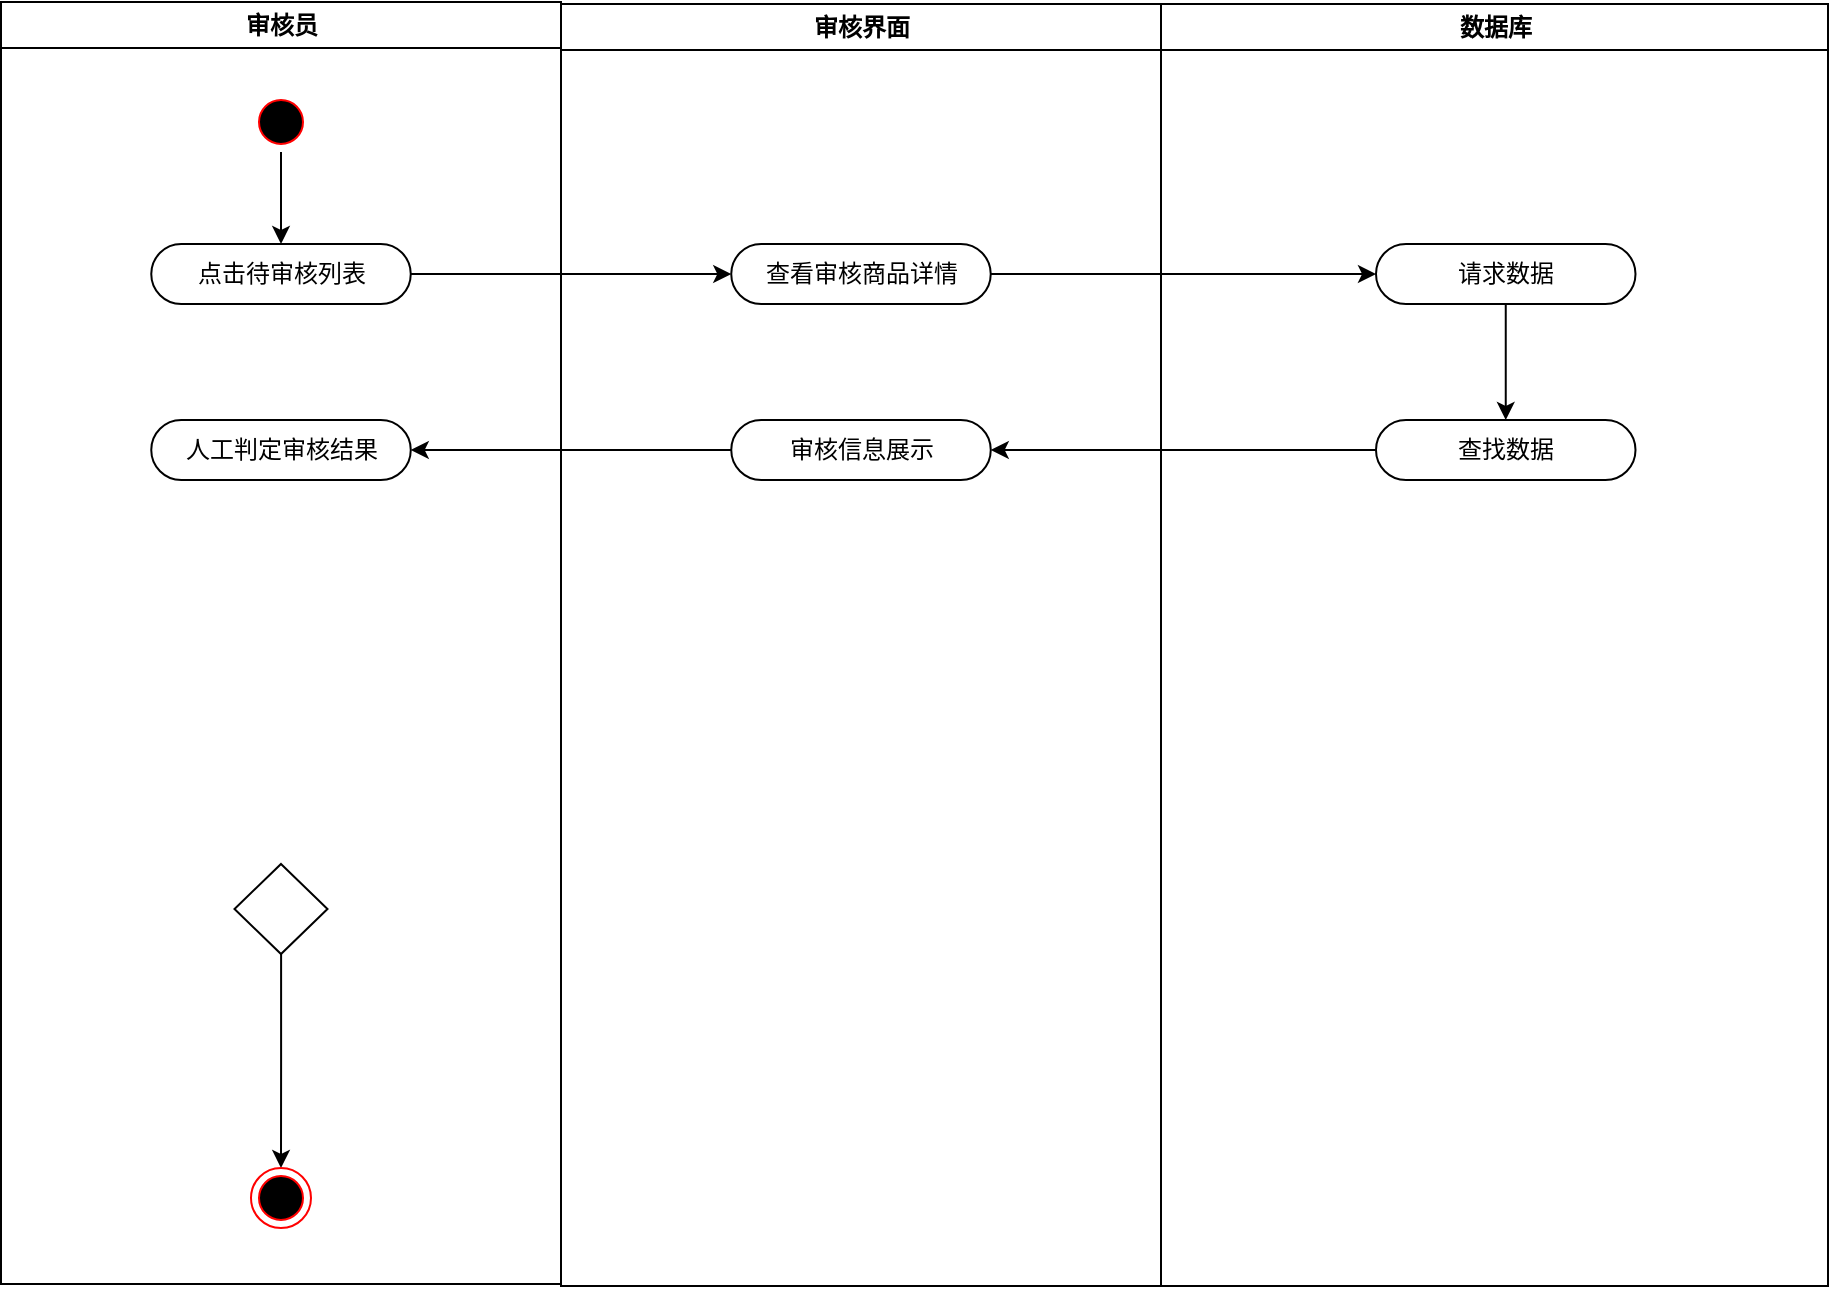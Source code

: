 <mxfile version="17.4.5" type="github">
  <diagram id="6xGwnu86eVit0k2IpueR" name="第 1 页">
    <mxGraphModel dx="1480" dy="796" grid="0" gridSize="10" guides="1" tooltips="1" connect="1" arrows="1" fold="1" page="1" pageScale="1" pageWidth="1169" pageHeight="827" math="0" shadow="0">
      <root>
        <mxCell id="0" />
        <mxCell id="1" parent="0" />
        <mxCell id="-UEfo5hr8E10zn6vk-s3-1" value="审核员" style="swimlane;whiteSpace=wrap" vertex="1" parent="1">
          <mxGeometry x="164.5" y="127" width="280" height="641" as="geometry" />
        </mxCell>
        <mxCell id="-UEfo5hr8E10zn6vk-s3-2" style="edgeStyle=orthogonalEdgeStyle;rounded=0;orthogonalLoop=1;jettySize=auto;html=1;entryX=0.5;entryY=0;entryDx=0;entryDy=0;" edge="1" parent="-UEfo5hr8E10zn6vk-s3-1" source="-UEfo5hr8E10zn6vk-s3-3" target="-UEfo5hr8E10zn6vk-s3-4">
          <mxGeometry relative="1" as="geometry" />
        </mxCell>
        <mxCell id="-UEfo5hr8E10zn6vk-s3-3" value="" style="ellipse;shape=startState;fillColor=#000000;strokeColor=#ff0000;" vertex="1" parent="-UEfo5hr8E10zn6vk-s3-1">
          <mxGeometry x="125" y="45" width="30" height="30" as="geometry" />
        </mxCell>
        <mxCell id="-UEfo5hr8E10zn6vk-s3-4" value="点击待审核列表" style="rounded=1;whiteSpace=wrap;html=1;arcSize=50;" vertex="1" parent="-UEfo5hr8E10zn6vk-s3-1">
          <mxGeometry x="75.13" y="121" width="129.75" height="30" as="geometry" />
        </mxCell>
        <mxCell id="-UEfo5hr8E10zn6vk-s3-8" style="edgeStyle=orthogonalEdgeStyle;rounded=0;orthogonalLoop=1;jettySize=auto;html=1;entryX=0.5;entryY=0;entryDx=0;entryDy=0;" edge="1" parent="-UEfo5hr8E10zn6vk-s3-1" source="-UEfo5hr8E10zn6vk-s3-9" target="-UEfo5hr8E10zn6vk-s3-11">
          <mxGeometry relative="1" as="geometry" />
        </mxCell>
        <mxCell id="-UEfo5hr8E10zn6vk-s3-9" value="" style="rhombus;whiteSpace=wrap;html=1;" vertex="1" parent="-UEfo5hr8E10zn6vk-s3-1">
          <mxGeometry x="116.75" y="431" width="46.5" height="45" as="geometry" />
        </mxCell>
        <mxCell id="-UEfo5hr8E10zn6vk-s3-11" value="" style="ellipse;html=1;shape=endState;fillColor=#000000;strokeColor=#ff0000;" vertex="1" parent="-UEfo5hr8E10zn6vk-s3-1">
          <mxGeometry x="125" y="583" width="30" height="30" as="geometry" />
        </mxCell>
        <mxCell id="-UEfo5hr8E10zn6vk-s3-45" value="人工判定审核结果" style="rounded=1;whiteSpace=wrap;html=1;arcSize=50;" vertex="1" parent="-UEfo5hr8E10zn6vk-s3-1">
          <mxGeometry x="75.13" y="209" width="129.75" height="30" as="geometry" />
        </mxCell>
        <mxCell id="-UEfo5hr8E10zn6vk-s3-12" value="审核界面" style="swimlane;whiteSpace=wrap" vertex="1" parent="1">
          <mxGeometry x="444.5" y="128" width="300" height="641" as="geometry" />
        </mxCell>
        <mxCell id="-UEfo5hr8E10zn6vk-s3-36" value="查看审核商品详情" style="rounded=1;whiteSpace=wrap;html=1;arcSize=50;" vertex="1" parent="-UEfo5hr8E10zn6vk-s3-12">
          <mxGeometry x="85.12" y="120" width="129.75" height="30" as="geometry" />
        </mxCell>
        <mxCell id="-UEfo5hr8E10zn6vk-s3-43" value="审核信息展示" style="rounded=1;whiteSpace=wrap;html=1;arcSize=50;" vertex="1" parent="-UEfo5hr8E10zn6vk-s3-12">
          <mxGeometry x="85.13" y="208" width="129.75" height="30" as="geometry" />
        </mxCell>
        <mxCell id="-UEfo5hr8E10zn6vk-s3-15" value="数据库" style="swimlane;whiteSpace=wrap" vertex="1" parent="1">
          <mxGeometry x="744.5" y="128" width="333.5" height="641" as="geometry" />
        </mxCell>
        <mxCell id="-UEfo5hr8E10zn6vk-s3-41" style="edgeStyle=orthogonalEdgeStyle;rounded=0;orthogonalLoop=1;jettySize=auto;html=1;entryX=0.5;entryY=0;entryDx=0;entryDy=0;" edge="1" parent="-UEfo5hr8E10zn6vk-s3-15" source="-UEfo5hr8E10zn6vk-s3-38" target="-UEfo5hr8E10zn6vk-s3-40">
          <mxGeometry relative="1" as="geometry" />
        </mxCell>
        <mxCell id="-UEfo5hr8E10zn6vk-s3-38" value="请求数据" style="rounded=1;whiteSpace=wrap;html=1;arcSize=50;" vertex="1" parent="-UEfo5hr8E10zn6vk-s3-15">
          <mxGeometry x="107.5" y="120" width="129.75" height="30" as="geometry" />
        </mxCell>
        <mxCell id="-UEfo5hr8E10zn6vk-s3-40" value="查找数据" style="rounded=1;whiteSpace=wrap;html=1;arcSize=50;" vertex="1" parent="-UEfo5hr8E10zn6vk-s3-15">
          <mxGeometry x="107.5" y="208" width="129.75" height="30" as="geometry" />
        </mxCell>
        <mxCell id="-UEfo5hr8E10zn6vk-s3-37" style="edgeStyle=orthogonalEdgeStyle;rounded=0;orthogonalLoop=1;jettySize=auto;html=1;entryX=0;entryY=0.5;entryDx=0;entryDy=0;" edge="1" parent="1" source="-UEfo5hr8E10zn6vk-s3-4" target="-UEfo5hr8E10zn6vk-s3-36">
          <mxGeometry relative="1" as="geometry" />
        </mxCell>
        <mxCell id="-UEfo5hr8E10zn6vk-s3-39" style="edgeStyle=orthogonalEdgeStyle;rounded=0;orthogonalLoop=1;jettySize=auto;html=1;entryX=0;entryY=0.5;entryDx=0;entryDy=0;" edge="1" parent="1" source="-UEfo5hr8E10zn6vk-s3-36" target="-UEfo5hr8E10zn6vk-s3-38">
          <mxGeometry relative="1" as="geometry" />
        </mxCell>
        <mxCell id="-UEfo5hr8E10zn6vk-s3-44" style="edgeStyle=orthogonalEdgeStyle;rounded=0;orthogonalLoop=1;jettySize=auto;html=1;entryX=1;entryY=0.5;entryDx=0;entryDy=0;" edge="1" parent="1" source="-UEfo5hr8E10zn6vk-s3-40" target="-UEfo5hr8E10zn6vk-s3-43">
          <mxGeometry relative="1" as="geometry" />
        </mxCell>
        <mxCell id="-UEfo5hr8E10zn6vk-s3-46" style="edgeStyle=orthogonalEdgeStyle;rounded=0;orthogonalLoop=1;jettySize=auto;html=1;entryX=1;entryY=0.5;entryDx=0;entryDy=0;" edge="1" parent="1" source="-UEfo5hr8E10zn6vk-s3-43" target="-UEfo5hr8E10zn6vk-s3-45">
          <mxGeometry relative="1" as="geometry" />
        </mxCell>
      </root>
    </mxGraphModel>
  </diagram>
</mxfile>
